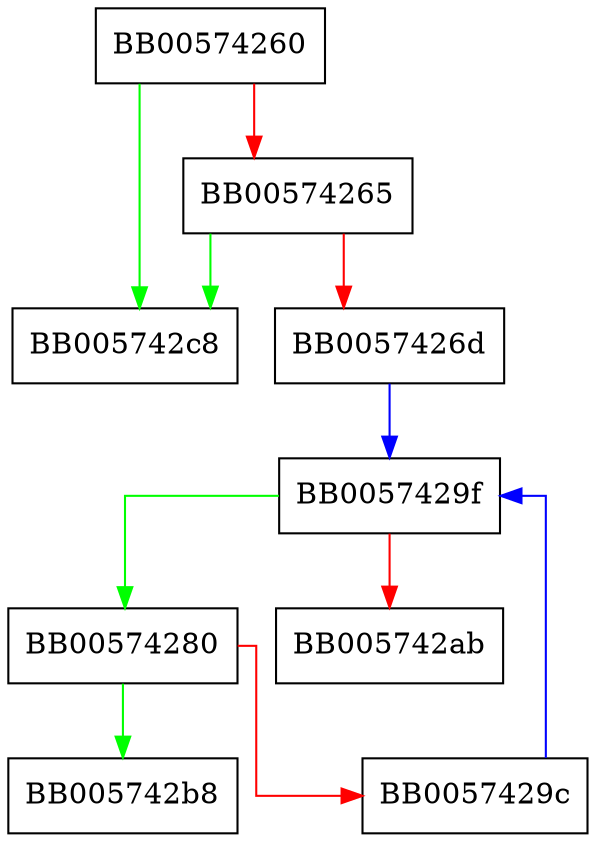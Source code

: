 digraph OSSL_CRMF_MSG_get0_regInfo_utf8Pairs {
  node [shape="box"];
  graph [splines=ortho];
  BB00574260 -> BB005742c8 [color="green"];
  BB00574260 -> BB00574265 [color="red"];
  BB00574265 -> BB005742c8 [color="green"];
  BB00574265 -> BB0057426d [color="red"];
  BB0057426d -> BB0057429f [color="blue"];
  BB00574280 -> BB005742b8 [color="green"];
  BB00574280 -> BB0057429c [color="red"];
  BB0057429c -> BB0057429f [color="blue"];
  BB0057429f -> BB00574280 [color="green"];
  BB0057429f -> BB005742ab [color="red"];
}